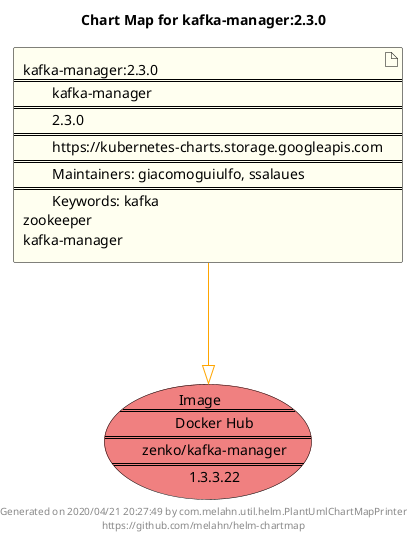 @startuml
skinparam linetype ortho
skinparam backgroundColor white
skinparam usecaseBorderColor black
skinparam usecaseArrowColor LightSlateGray
skinparam artifactBorderColor black
skinparam artifactArrowColor LightSlateGray

title Chart Map for kafka-manager:2.3.0

'There is one referenced Helm Chart
artifact "kafka-manager:2.3.0\n====\n\tkafka-manager\n====\n\t2.3.0\n====\n\thttps://kubernetes-charts.storage.googleapis.com\n====\n\tMaintainers: giacomoguiulfo, ssalaues\n====\n\tKeywords: kafka\nzookeeper\nkafka-manager" as kafka_manager_2_3_0 #Ivory

'There is one referenced Docker Image
usecase "Image\n====\n\tDocker Hub\n====\n\tzenko/kafka-manager\n====\n\t1.3.3.22" as zenko_kafka_manager_1_3_3_22 #LightCoral

'Chart Dependencies
kafka_manager_2_3_0--[#orange]-|>zenko_kafka_manager_1_3_3_22

center footer Generated on 2020/04/21 20:27:49 by com.melahn.util.helm.PlantUmlChartMapPrinter\nhttps://github.com/melahn/helm-chartmap
@enduml
